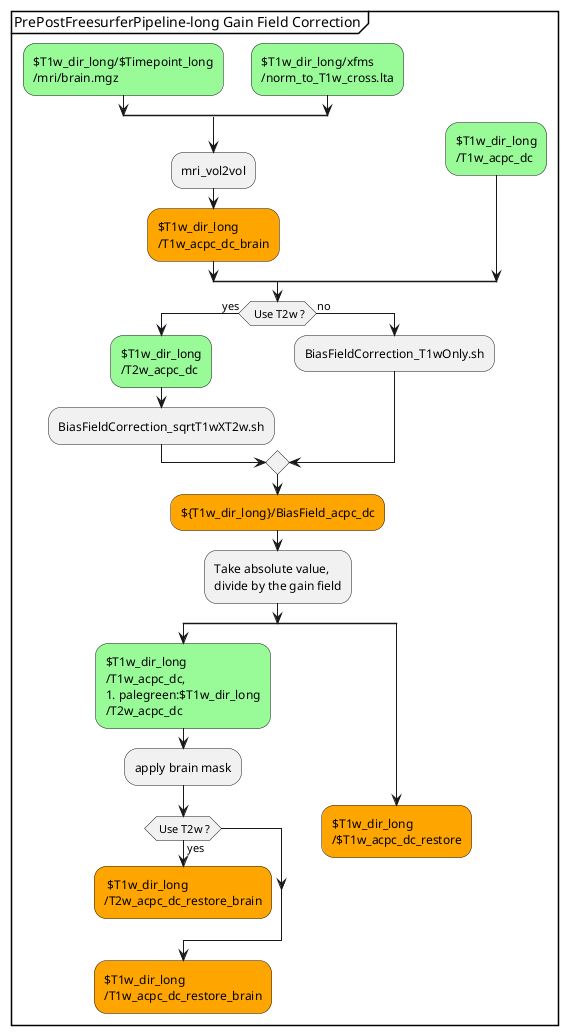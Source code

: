 @startuml
group PrePostFreesurferPipeline-long Gain Field Correction
split
    -[hidden]->
    split
        -[hidden]->
        #palegreen:$T1w_dir_long/$Timepoint_long
        /mri/brain.mgz;
    split again
        -[hidden]->
        #palegreen:$T1w_dir_long/xfms
        /norm_to_T1w_cross.lta;
    end split
    :mri_vol2vol;
    #orange:$T1w_dir_long
    /T1w_acpc_dc_brain;
split again
-[hidden]->
#palegreen:$T1w_dir_long
/T1w_acpc_dc;
end split
    if ( Use T2w ?) then (yes)
        #palegreen:$T1w_dir_long
        /T2w_acpc_dc;
        :BiasFieldCorrection_sqrtT1wXT2w.sh;
    
    else (no)        
        :BiasFieldCorrection_T1wOnly.sh;
    endif
    #orange:${T1w_dir_long}/BiasField_acpc_dc;
    :Take absolute value, 
    divide by the gain field;
    split
        #palegreen:$T1w_dir_long
        /T1w_acpc_dc,
        #palegreen:$T1w_dir_long
        /T2w_acpc_dc;
        :apply brain mask;
        if ( Use T2w ?) then (yes)
            #orange: $T1w_dir_long
            /T2w_acpc_dc_restore_brain;
        endif
        detach
        #orange:$T1w_dir_long
        /T1w_acpc_dc_restore_brain;
        detach 

    split again 
        #orange:$T1w_dir_long
        /$T1w_acpc_dc_restore;
        detach
    end split
end group
@enduml